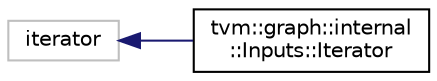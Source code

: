 digraph "Graphical Class Hierarchy"
{
  edge [fontname="Helvetica",fontsize="10",labelfontname="Helvetica",labelfontsize="10"];
  node [fontname="Helvetica",fontsize="10",shape=record];
  rankdir="LR";
  Node198 [label="iterator",height=0.2,width=0.4,color="grey75", fillcolor="white", style="filled"];
  Node198 -> Node0 [dir="back",color="midnightblue",fontsize="10",style="solid",fontname="Helvetica"];
  Node0 [label="tvm::graph::internal\l::Inputs::Iterator",height=0.2,width=0.4,color="black", fillcolor="white", style="filled",URL="$structtvm_1_1graph_1_1internal_1_1Inputs_1_1Iterator.html"];
}

